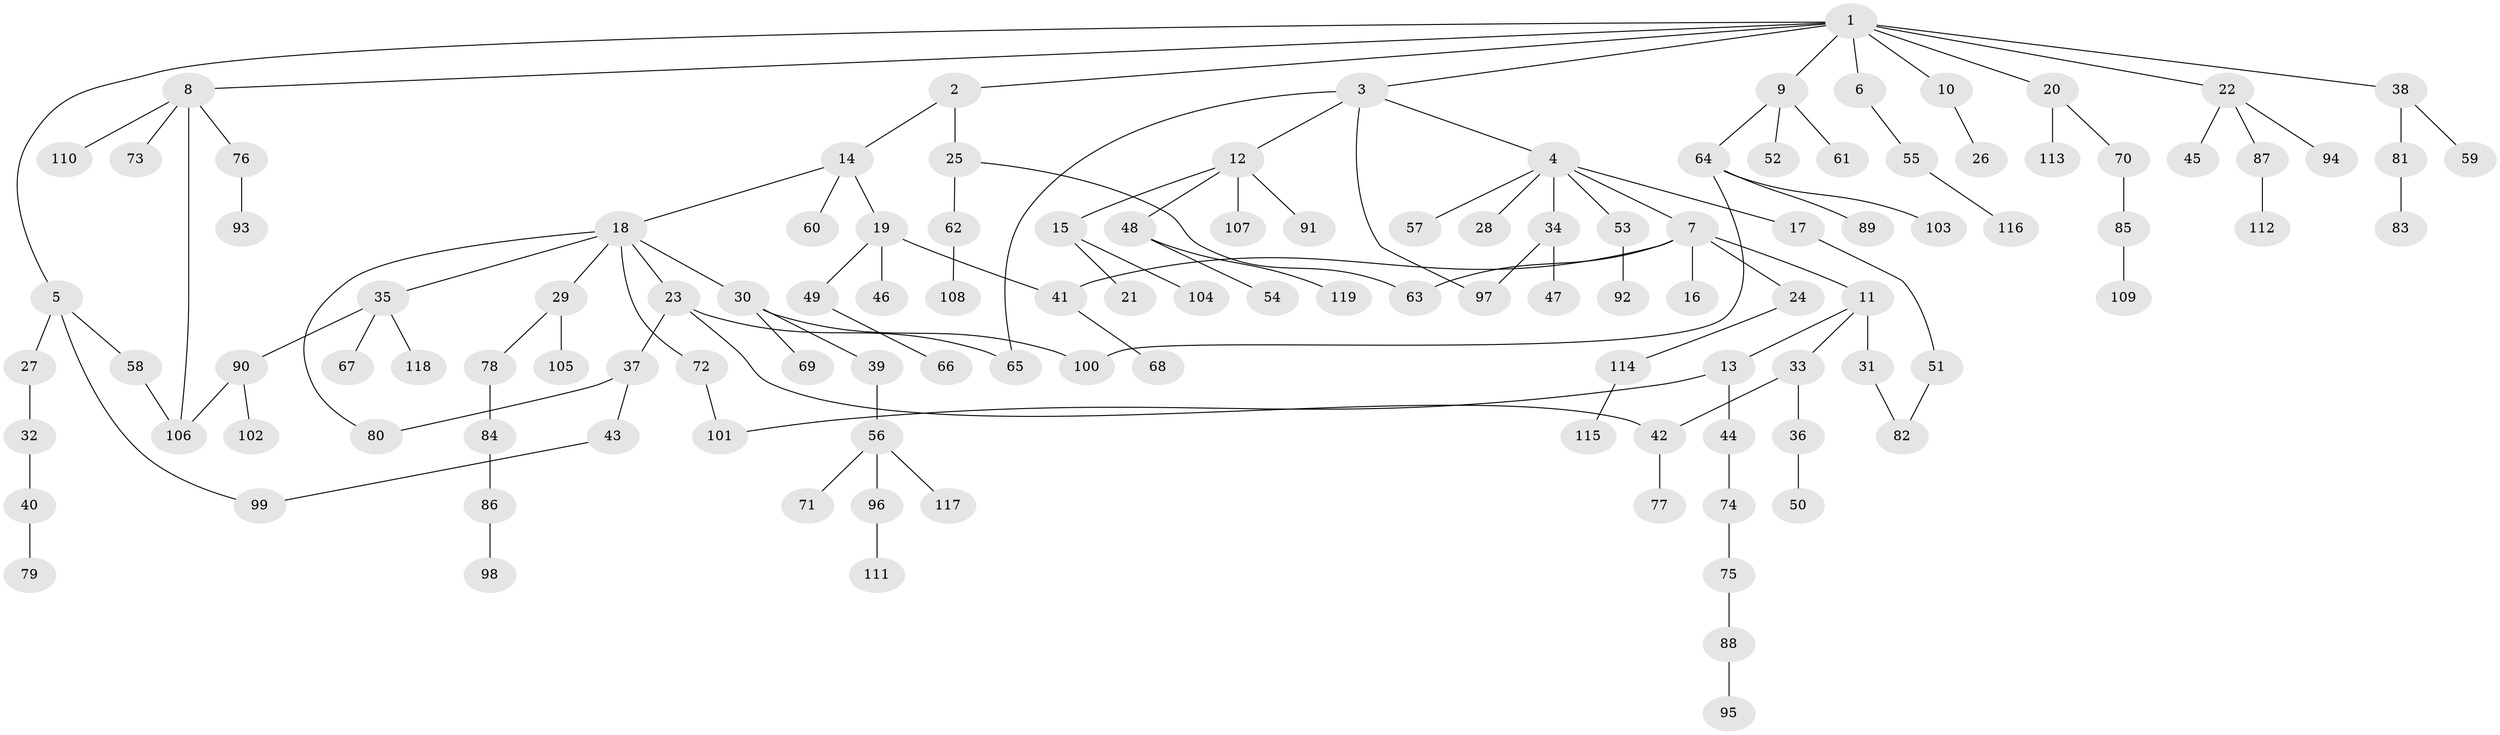 // coarse degree distribution, {13: 0.012048192771084338, 3: 0.0963855421686747, 6: 0.07228915662650602, 4: 0.07228915662650602, 2: 0.27710843373493976, 1: 0.4578313253012048, 5: 0.012048192771084338}
// Generated by graph-tools (version 1.1) at 2025/51/02/27/25 19:51:41]
// undirected, 119 vertices, 130 edges
graph export_dot {
graph [start="1"]
  node [color=gray90,style=filled];
  1;
  2;
  3;
  4;
  5;
  6;
  7;
  8;
  9;
  10;
  11;
  12;
  13;
  14;
  15;
  16;
  17;
  18;
  19;
  20;
  21;
  22;
  23;
  24;
  25;
  26;
  27;
  28;
  29;
  30;
  31;
  32;
  33;
  34;
  35;
  36;
  37;
  38;
  39;
  40;
  41;
  42;
  43;
  44;
  45;
  46;
  47;
  48;
  49;
  50;
  51;
  52;
  53;
  54;
  55;
  56;
  57;
  58;
  59;
  60;
  61;
  62;
  63;
  64;
  65;
  66;
  67;
  68;
  69;
  70;
  71;
  72;
  73;
  74;
  75;
  76;
  77;
  78;
  79;
  80;
  81;
  82;
  83;
  84;
  85;
  86;
  87;
  88;
  89;
  90;
  91;
  92;
  93;
  94;
  95;
  96;
  97;
  98;
  99;
  100;
  101;
  102;
  103;
  104;
  105;
  106;
  107;
  108;
  109;
  110;
  111;
  112;
  113;
  114;
  115;
  116;
  117;
  118;
  119;
  1 -- 2;
  1 -- 3;
  1 -- 5;
  1 -- 6;
  1 -- 8;
  1 -- 9;
  1 -- 10;
  1 -- 20;
  1 -- 22;
  1 -- 38;
  2 -- 14;
  2 -- 25;
  3 -- 4;
  3 -- 12;
  3 -- 97;
  3 -- 65;
  4 -- 7;
  4 -- 17;
  4 -- 28;
  4 -- 34;
  4 -- 53;
  4 -- 57;
  5 -- 27;
  5 -- 58;
  5 -- 99;
  6 -- 55;
  7 -- 11;
  7 -- 16;
  7 -- 24;
  7 -- 63;
  7 -- 41;
  8 -- 73;
  8 -- 76;
  8 -- 106;
  8 -- 110;
  9 -- 52;
  9 -- 61;
  9 -- 64;
  10 -- 26;
  11 -- 13;
  11 -- 31;
  11 -- 33;
  12 -- 15;
  12 -- 48;
  12 -- 91;
  12 -- 107;
  13 -- 44;
  13 -- 101;
  14 -- 18;
  14 -- 19;
  14 -- 60;
  15 -- 21;
  15 -- 104;
  17 -- 51;
  18 -- 23;
  18 -- 29;
  18 -- 30;
  18 -- 35;
  18 -- 72;
  18 -- 80;
  19 -- 41;
  19 -- 46;
  19 -- 49;
  20 -- 70;
  20 -- 113;
  22 -- 45;
  22 -- 87;
  22 -- 94;
  23 -- 37;
  23 -- 42;
  23 -- 65;
  24 -- 114;
  25 -- 62;
  25 -- 63;
  27 -- 32;
  29 -- 78;
  29 -- 105;
  30 -- 39;
  30 -- 69;
  30 -- 100;
  31 -- 82;
  32 -- 40;
  33 -- 36;
  33 -- 42;
  34 -- 47;
  34 -- 97;
  35 -- 67;
  35 -- 90;
  35 -- 118;
  36 -- 50;
  37 -- 43;
  37 -- 80;
  38 -- 59;
  38 -- 81;
  39 -- 56;
  40 -- 79;
  41 -- 68;
  42 -- 77;
  43 -- 99;
  44 -- 74;
  48 -- 54;
  48 -- 119;
  49 -- 66;
  51 -- 82;
  53 -- 92;
  55 -- 116;
  56 -- 71;
  56 -- 96;
  56 -- 117;
  58 -- 106;
  62 -- 108;
  64 -- 89;
  64 -- 103;
  64 -- 100;
  70 -- 85;
  72 -- 101;
  74 -- 75;
  75 -- 88;
  76 -- 93;
  78 -- 84;
  81 -- 83;
  84 -- 86;
  85 -- 109;
  86 -- 98;
  87 -- 112;
  88 -- 95;
  90 -- 102;
  90 -- 106;
  96 -- 111;
  114 -- 115;
}
